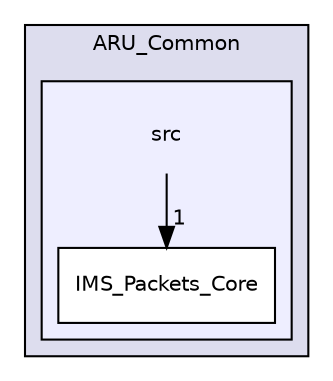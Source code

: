 digraph "libraries/ARU_Common/src" {
  compound=true
  node [ fontsize="10", fontname="Helvetica"];
  edge [ labelfontsize="10", labelfontname="Helvetica"];
  subgraph clusterdir_15974ba2cd0d52a94c6e039939dc35b1 {
    graph [ bgcolor="#ddddee", pencolor="black", label="ARU_Common" fontname="Helvetica", fontsize="10", URL="dir_15974ba2cd0d52a94c6e039939dc35b1.html"]
  subgraph clusterdir_27541a8a502ac21ff4195755f52dd6f8 {
    graph [ bgcolor="#eeeeff", pencolor="black", label="" URL="dir_27541a8a502ac21ff4195755f52dd6f8.html"];
    dir_27541a8a502ac21ff4195755f52dd6f8 [shape=plaintext label="src"];
    dir_14c230d91c46c614625d97b42a4bba43 [shape=box label="IMS_Packets_Core" color="black" fillcolor="white" style="filled" URL="dir_14c230d91c46c614625d97b42a4bba43.html"];
  }
  }
  dir_27541a8a502ac21ff4195755f52dd6f8->dir_14c230d91c46c614625d97b42a4bba43 [headlabel="1", labeldistance=1.5 headhref="dir_000004_000005.html"];
}
